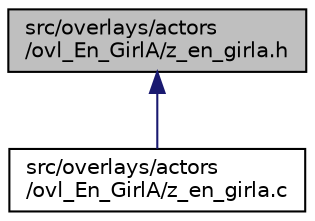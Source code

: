 digraph "src/overlays/actors/ovl_En_GirlA/z_en_girla.h"
{
 // LATEX_PDF_SIZE
  edge [fontname="Helvetica",fontsize="10",labelfontname="Helvetica",labelfontsize="10"];
  node [fontname="Helvetica",fontsize="10",shape=record];
  Node1 [label="src/overlays/actors\l/ovl_En_GirlA/z_en_girla.h",height=0.2,width=0.4,color="black", fillcolor="grey75", style="filled", fontcolor="black",tooltip=" "];
  Node1 -> Node2 [dir="back",color="midnightblue",fontsize="10",style="solid",fontname="Helvetica"];
  Node2 [label="src/overlays/actors\l/ovl_En_GirlA/z_en_girla.c",height=0.2,width=0.4,color="black", fillcolor="white", style="filled",URL="$d4/d7a/z__en__girla_8c.html",tooltip=" "];
}
